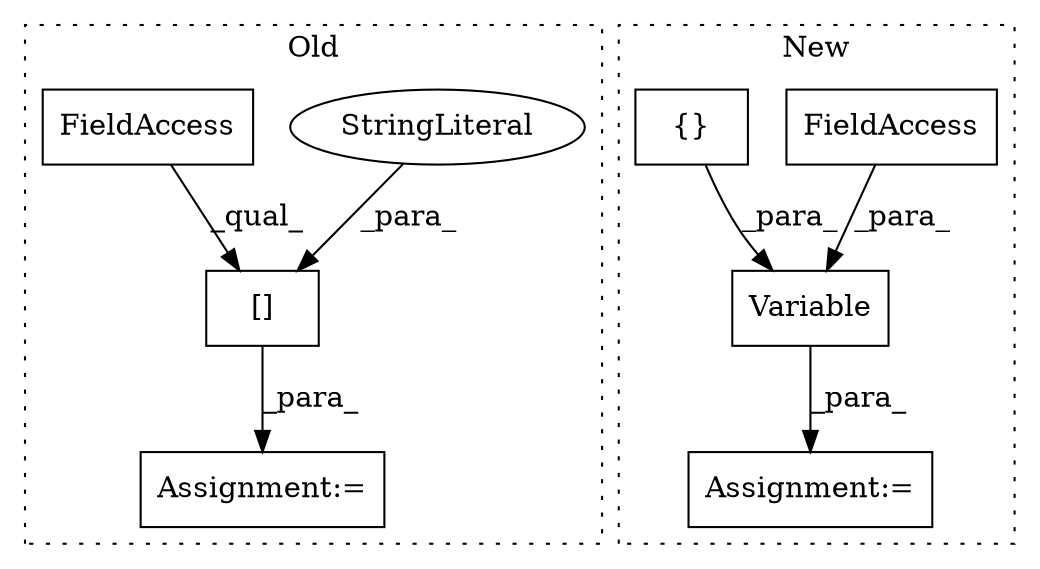 digraph G {
subgraph cluster0 {
1 [label="[]" a="2" s="582,597" l="7,1" shape="box"];
4 [label="StringLiteral" a="45" s="589" l="8" shape="ellipse"];
5 [label="FieldAccess" a="22" s="582" l="6" shape="box"];
8 [label="Assignment:=" a="7" s="581" l="1" shape="box"];
label = "Old";
style="dotted";
}
subgraph cluster1 {
2 [label="Variable" a="32" s="954,1122" l="9,1" shape="box"];
3 [label="Assignment:=" a="7" s="932" l="1" shape="box"];
6 [label="FieldAccess" a="22" s="971" l="10" shape="box"];
7 [label="{}" a="4" s="1120" l="2" shape="box"];
label = "New";
style="dotted";
}
1 -> 8 [label="_para_"];
2 -> 3 [label="_para_"];
4 -> 1 [label="_para_"];
5 -> 1 [label="_qual_"];
6 -> 2 [label="_para_"];
7 -> 2 [label="_para_"];
}
